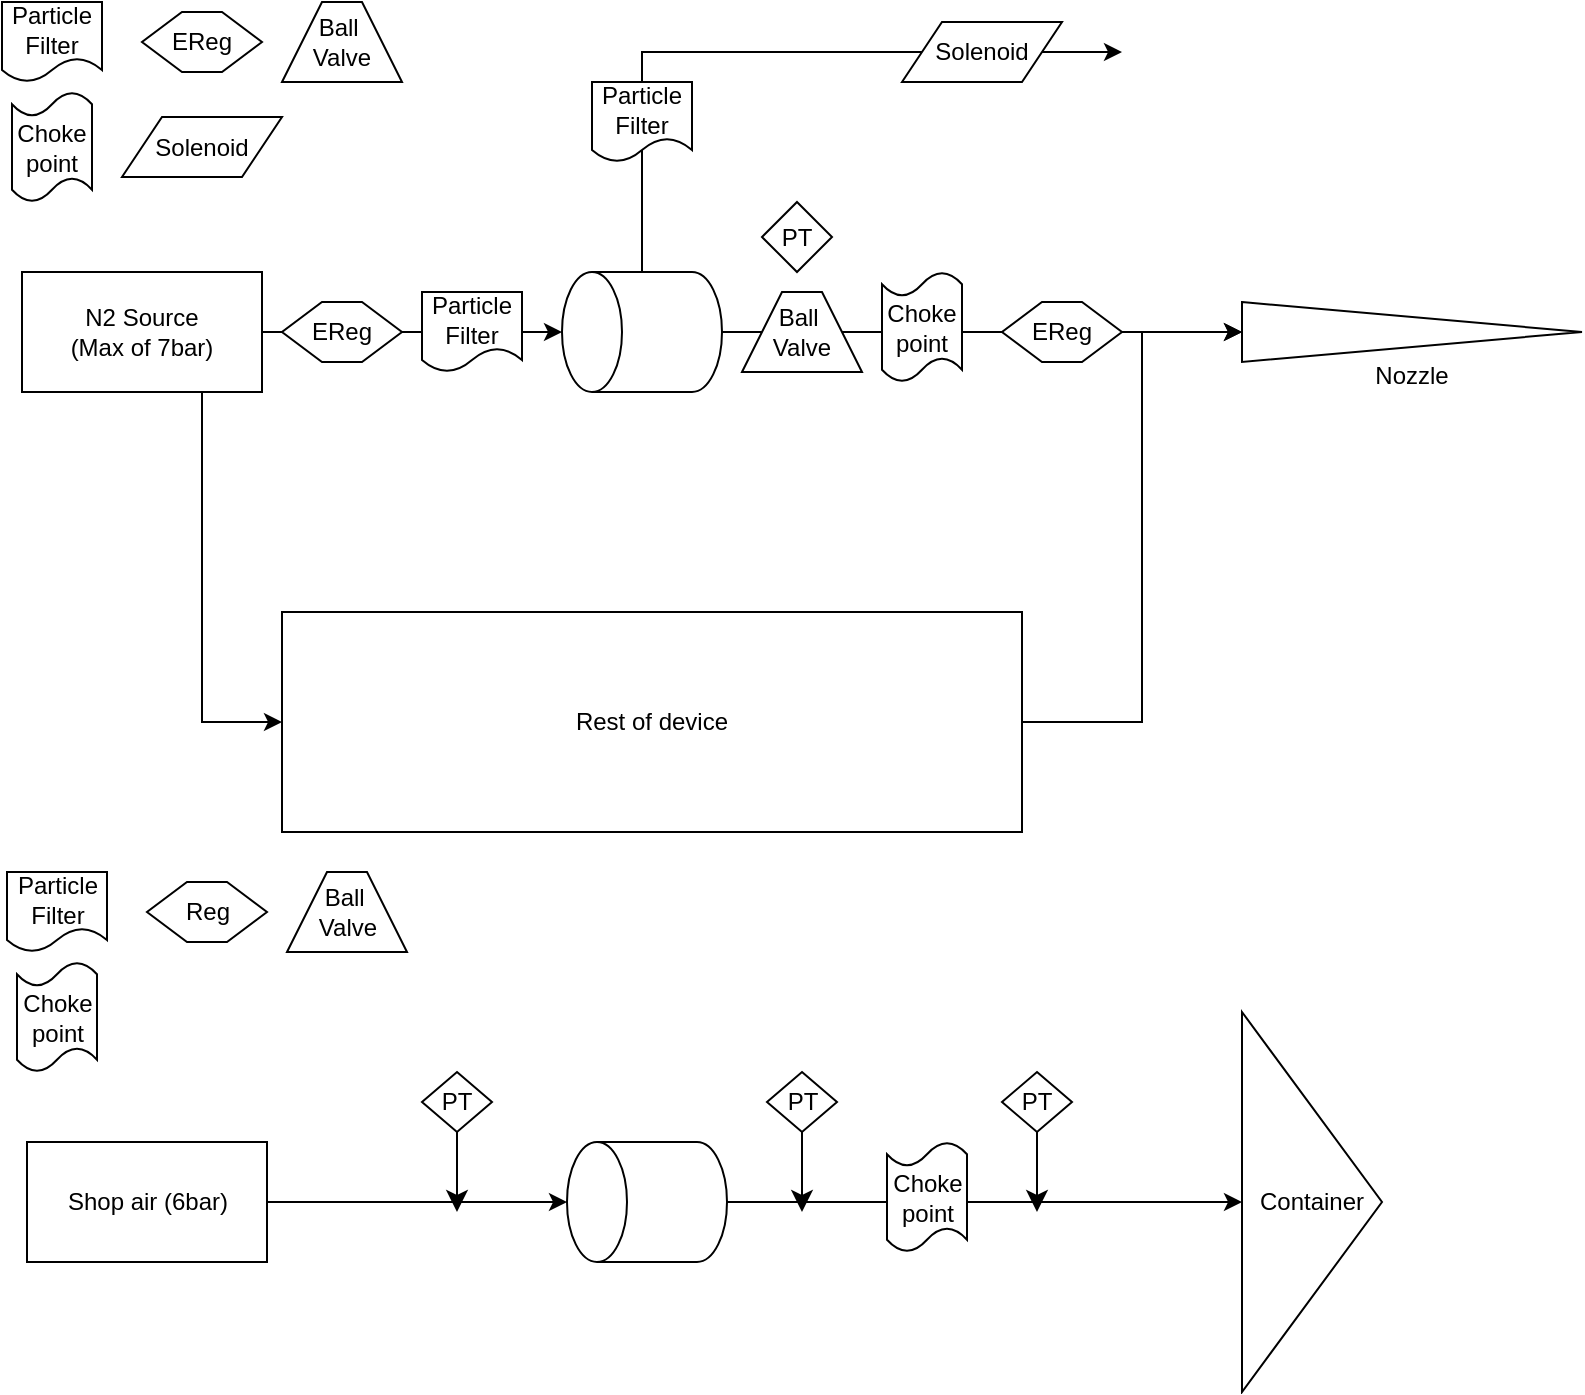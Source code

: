 <mxfile version="26.0.16">
  <diagram name="Page-1" id="koAt_1DJ4aizDEp0hSSp">
    <mxGraphModel dx="1674" dy="738" grid="1" gridSize="10" guides="1" tooltips="1" connect="1" arrows="1" fold="1" page="1" pageScale="1" pageWidth="827" pageHeight="1169" math="0" shadow="0">
      <root>
        <mxCell id="0" />
        <mxCell id="1" parent="0" />
        <mxCell id="gMn1Iu3mgwIx1v5ScUqv-10" style="edgeStyle=orthogonalEdgeStyle;rounded=0;orthogonalLoop=1;jettySize=auto;html=1;exitX=0.5;exitY=1;exitDx=0;exitDy=0;exitPerimeter=0;" parent="1" source="gMn1Iu3mgwIx1v5ScUqv-1" target="gMn1Iu3mgwIx1v5ScUqv-6" edge="1">
          <mxGeometry relative="1" as="geometry" />
        </mxCell>
        <mxCell id="gMn1Iu3mgwIx1v5ScUqv-14" style="edgeStyle=orthogonalEdgeStyle;rounded=0;orthogonalLoop=1;jettySize=auto;html=1;exitX=1;exitY=0.5;exitDx=0;exitDy=0;exitPerimeter=0;" parent="1" source="gMn1Iu3mgwIx1v5ScUqv-1" edge="1">
          <mxGeometry relative="1" as="geometry">
            <mxPoint x="570" y="30" as="targetPoint" />
            <Array as="points">
              <mxPoint x="330" y="30" />
            </Array>
          </mxGeometry>
        </mxCell>
        <mxCell id="gMn1Iu3mgwIx1v5ScUqv-1" value="" style="shape=cylinder3;whiteSpace=wrap;html=1;boundedLbl=1;backgroundOutline=1;size=15;rotation=-90;" parent="1" vertex="1">
          <mxGeometry x="300" y="130" width="60" height="80" as="geometry" />
        </mxCell>
        <mxCell id="gMn1Iu3mgwIx1v5ScUqv-5" value="N2 Source&lt;div&gt;(Max of 7bar)&lt;/div&gt;" style="rounded=0;whiteSpace=wrap;html=1;" parent="1" vertex="1">
          <mxGeometry x="20" y="140" width="120" height="60" as="geometry" />
        </mxCell>
        <mxCell id="gMn1Iu3mgwIx1v5ScUqv-6" value="&lt;div&gt;&lt;br&gt;&lt;/div&gt;&lt;div&gt;&lt;br&gt;&lt;/div&gt;&lt;div&gt;&lt;br&gt;&lt;/div&gt;&lt;div&gt;&lt;br&gt;&lt;/div&gt;&lt;div&gt;Nozzle&lt;/div&gt;&lt;div&gt;&lt;br&gt;&lt;/div&gt;" style="triangle;whiteSpace=wrap;html=1;" parent="1" vertex="1">
          <mxGeometry x="630" y="155" width="170" height="30" as="geometry" />
        </mxCell>
        <mxCell id="gMn1Iu3mgwIx1v5ScUqv-11" style="edgeStyle=orthogonalEdgeStyle;rounded=0;orthogonalLoop=1;jettySize=auto;html=1;exitX=1;exitY=0.5;exitDx=0;exitDy=0;" parent="1" source="gMn1Iu3mgwIx1v5ScUqv-8" edge="1">
          <mxGeometry relative="1" as="geometry">
            <mxPoint x="630.0" y="170" as="targetPoint" />
            <Array as="points">
              <mxPoint x="580" y="365" />
              <mxPoint x="580" y="170" />
            </Array>
          </mxGeometry>
        </mxCell>
        <mxCell id="gMn1Iu3mgwIx1v5ScUqv-8" value="Rest of device" style="rounded=0;whiteSpace=wrap;html=1;" parent="1" vertex="1">
          <mxGeometry x="150" y="310" width="370" height="110" as="geometry" />
        </mxCell>
        <mxCell id="gMn1Iu3mgwIx1v5ScUqv-9" style="edgeStyle=orthogonalEdgeStyle;rounded=0;orthogonalLoop=1;jettySize=auto;html=1;exitX=1;exitY=0.5;exitDx=0;exitDy=0;entryX=0.5;entryY=0;entryDx=0;entryDy=0;entryPerimeter=0;" parent="1" source="gMn1Iu3mgwIx1v5ScUqv-5" target="gMn1Iu3mgwIx1v5ScUqv-1" edge="1">
          <mxGeometry relative="1" as="geometry" />
        </mxCell>
        <mxCell id="gMn1Iu3mgwIx1v5ScUqv-12" value="EReg" style="shape=hexagon;perimeter=hexagonPerimeter2;whiteSpace=wrap;html=1;fixedSize=1;" parent="1" vertex="1">
          <mxGeometry x="80" y="10" width="60" height="30" as="geometry" />
        </mxCell>
        <mxCell id="gMn1Iu3mgwIx1v5ScUqv-13" style="edgeStyle=orthogonalEdgeStyle;rounded=0;orthogonalLoop=1;jettySize=auto;html=1;exitX=0.75;exitY=1;exitDx=0;exitDy=0;entryX=0;entryY=0.5;entryDx=0;entryDy=0;" parent="1" source="gMn1Iu3mgwIx1v5ScUqv-5" target="gMn1Iu3mgwIx1v5ScUqv-8" edge="1">
          <mxGeometry relative="1" as="geometry">
            <Array as="points">
              <mxPoint x="110" y="365" />
            </Array>
          </mxGeometry>
        </mxCell>
        <mxCell id="gMn1Iu3mgwIx1v5ScUqv-16" value="Solenoid" style="shape=parallelogram;perimeter=parallelogramPerimeter;whiteSpace=wrap;html=1;fixedSize=1;" parent="1" vertex="1">
          <mxGeometry x="70" y="62.5" width="80" height="30" as="geometry" />
        </mxCell>
        <mxCell id="gMn1Iu3mgwIx1v5ScUqv-17" value="Solenoid" style="shape=parallelogram;perimeter=parallelogramPerimeter;whiteSpace=wrap;html=1;fixedSize=1;" parent="1" vertex="1">
          <mxGeometry x="460" y="15" width="80" height="30" as="geometry" />
        </mxCell>
        <mxCell id="gMn1Iu3mgwIx1v5ScUqv-18" value="Particle Filter" style="shape=document;whiteSpace=wrap;html=1;boundedLbl=1;" parent="1" vertex="1">
          <mxGeometry x="305" y="45" width="50" height="40" as="geometry" />
        </mxCell>
        <mxCell id="gMn1Iu3mgwIx1v5ScUqv-21" value="EReg" style="shape=hexagon;perimeter=hexagonPerimeter2;whiteSpace=wrap;html=1;fixedSize=1;" parent="1" vertex="1">
          <mxGeometry x="150" y="155" width="60" height="30" as="geometry" />
        </mxCell>
        <mxCell id="gMn1Iu3mgwIx1v5ScUqv-22" value="EReg" style="shape=hexagon;perimeter=hexagonPerimeter2;whiteSpace=wrap;html=1;fixedSize=1;" parent="1" vertex="1">
          <mxGeometry x="510" y="155" width="60" height="30" as="geometry" />
        </mxCell>
        <mxCell id="gMn1Iu3mgwIx1v5ScUqv-24" value="Particle Filter" style="shape=document;whiteSpace=wrap;html=1;boundedLbl=1;" parent="1" vertex="1">
          <mxGeometry x="10" y="5" width="50" height="40" as="geometry" />
        </mxCell>
        <mxCell id="gMn1Iu3mgwIx1v5ScUqv-25" value="Particle Filter" style="shape=document;whiteSpace=wrap;html=1;boundedLbl=1;" parent="1" vertex="1">
          <mxGeometry x="220" y="150" width="50" height="40" as="geometry" />
        </mxCell>
        <mxCell id="gMn1Iu3mgwIx1v5ScUqv-26" value="Choke point" style="shape=tape;whiteSpace=wrap;html=1;size=0.222;" parent="1" vertex="1">
          <mxGeometry x="15" y="50" width="40" height="55" as="geometry" />
        </mxCell>
        <mxCell id="gMn1Iu3mgwIx1v5ScUqv-31" value="Choke point" style="shape=tape;whiteSpace=wrap;html=1;size=0.222;" parent="1" vertex="1">
          <mxGeometry x="450" y="140" width="40" height="55" as="geometry" />
        </mxCell>
        <mxCell id="gMn1Iu3mgwIx1v5ScUqv-35" value="Ball&amp;nbsp;&lt;div&gt;Valve&lt;/div&gt;" style="shape=trapezoid;perimeter=trapezoidPerimeter;whiteSpace=wrap;html=1;fixedSize=1;" parent="1" vertex="1">
          <mxGeometry x="150" y="5" width="60" height="40" as="geometry" />
        </mxCell>
        <mxCell id="gMn1Iu3mgwIx1v5ScUqv-36" value="Ball&amp;nbsp;&lt;div&gt;Valve&lt;/div&gt;" style="shape=trapezoid;perimeter=trapezoidPerimeter;whiteSpace=wrap;html=1;fixedSize=1;" parent="1" vertex="1">
          <mxGeometry x="380" y="150" width="60" height="40" as="geometry" />
        </mxCell>
        <mxCell id="0Xus20Z5ZAyfjVPvp_kh-1" value="PT" style="rhombus;whiteSpace=wrap;html=1;" parent="1" vertex="1">
          <mxGeometry x="390" y="105" width="35" height="35" as="geometry" />
        </mxCell>
        <mxCell id="0Xus20Z5ZAyfjVPvp_kh-2" style="edgeStyle=orthogonalEdgeStyle;rounded=0;orthogonalLoop=1;jettySize=auto;html=1;exitX=0.5;exitY=1;exitDx=0;exitDy=0;exitPerimeter=0;" parent="1" source="0Xus20Z5ZAyfjVPvp_kh-4" target="0Xus20Z5ZAyfjVPvp_kh-6" edge="1">
          <mxGeometry relative="1" as="geometry" />
        </mxCell>
        <mxCell id="0Xus20Z5ZAyfjVPvp_kh-4" value="" style="shape=cylinder3;whiteSpace=wrap;html=1;boundedLbl=1;backgroundOutline=1;size=15;rotation=-90;" parent="1" vertex="1">
          <mxGeometry x="302.5" y="565" width="60" height="80" as="geometry" />
        </mxCell>
        <mxCell id="0Xus20Z5ZAyfjVPvp_kh-5" value="&lt;div&gt;Shop air (6bar)&lt;/div&gt;" style="rounded=0;whiteSpace=wrap;html=1;" parent="1" vertex="1">
          <mxGeometry x="22.5" y="575" width="120" height="60" as="geometry" />
        </mxCell>
        <mxCell id="0Xus20Z5ZAyfjVPvp_kh-6" value="Container" style="triangle;whiteSpace=wrap;html=1;" parent="1" vertex="1">
          <mxGeometry x="630" y="510" width="70" height="190" as="geometry" />
        </mxCell>
        <mxCell id="0Xus20Z5ZAyfjVPvp_kh-9" style="edgeStyle=orthogonalEdgeStyle;rounded=0;orthogonalLoop=1;jettySize=auto;html=1;exitX=1;exitY=0.5;exitDx=0;exitDy=0;entryX=0.5;entryY=0;entryDx=0;entryDy=0;entryPerimeter=0;" parent="1" source="0Xus20Z5ZAyfjVPvp_kh-5" target="0Xus20Z5ZAyfjVPvp_kh-4" edge="1">
          <mxGeometry relative="1" as="geometry" />
        </mxCell>
        <mxCell id="0Xus20Z5ZAyfjVPvp_kh-10" value="Reg" style="shape=hexagon;perimeter=hexagonPerimeter2;whiteSpace=wrap;html=1;fixedSize=1;" parent="1" vertex="1">
          <mxGeometry x="82.5" y="445" width="60" height="30" as="geometry" />
        </mxCell>
        <mxCell id="0Xus20Z5ZAyfjVPvp_kh-17" value="Particle Filter" style="shape=document;whiteSpace=wrap;html=1;boundedLbl=1;" parent="1" vertex="1">
          <mxGeometry x="12.5" y="440" width="50" height="40" as="geometry" />
        </mxCell>
        <mxCell id="0Xus20Z5ZAyfjVPvp_kh-19" value="Choke point" style="shape=tape;whiteSpace=wrap;html=1;size=0.222;" parent="1" vertex="1">
          <mxGeometry x="17.5" y="485" width="40" height="55" as="geometry" />
        </mxCell>
        <mxCell id="0Xus20Z5ZAyfjVPvp_kh-20" value="Choke point" style="shape=tape;whiteSpace=wrap;html=1;size=0.222;" parent="1" vertex="1">
          <mxGeometry x="452.5" y="575" width="40" height="55" as="geometry" />
        </mxCell>
        <mxCell id="0Xus20Z5ZAyfjVPvp_kh-21" value="Ball&amp;nbsp;&lt;div&gt;Valve&lt;/div&gt;" style="shape=trapezoid;perimeter=trapezoidPerimeter;whiteSpace=wrap;html=1;fixedSize=1;" parent="1" vertex="1">
          <mxGeometry x="152.5" y="440" width="60" height="40" as="geometry" />
        </mxCell>
        <mxCell id="0Xus20Z5ZAyfjVPvp_kh-24" style="edgeStyle=none;curved=1;rounded=0;orthogonalLoop=1;jettySize=auto;html=1;fontSize=12;startSize=8;endSize=8;" parent="1" source="0Xus20Z5ZAyfjVPvp_kh-23" edge="1">
          <mxGeometry relative="1" as="geometry">
            <mxPoint x="410" y="610" as="targetPoint" />
          </mxGeometry>
        </mxCell>
        <mxCell id="0Xus20Z5ZAyfjVPvp_kh-23" value="PT" style="rhombus;whiteSpace=wrap;html=1;" parent="1" vertex="1">
          <mxGeometry x="392.5" y="540" width="35" height="30" as="geometry" />
        </mxCell>
        <mxCell id="0Xus20Z5ZAyfjVPvp_kh-25" style="edgeStyle=none;curved=1;rounded=0;orthogonalLoop=1;jettySize=auto;html=1;fontSize=12;startSize=8;endSize=8;" parent="1" source="0Xus20Z5ZAyfjVPvp_kh-26" edge="1">
          <mxGeometry relative="1" as="geometry">
            <mxPoint x="237.5" y="610" as="targetPoint" />
          </mxGeometry>
        </mxCell>
        <mxCell id="0Xus20Z5ZAyfjVPvp_kh-26" value="PT" style="rhombus;whiteSpace=wrap;html=1;" parent="1" vertex="1">
          <mxGeometry x="220" y="540" width="35" height="30" as="geometry" />
        </mxCell>
        <mxCell id="0Xus20Z5ZAyfjVPvp_kh-27" style="edgeStyle=none;curved=1;rounded=0;orthogonalLoop=1;jettySize=auto;html=1;fontSize=12;startSize=8;endSize=8;" parent="1" source="0Xus20Z5ZAyfjVPvp_kh-28" edge="1">
          <mxGeometry relative="1" as="geometry">
            <mxPoint x="527.5" y="610" as="targetPoint" />
          </mxGeometry>
        </mxCell>
        <mxCell id="0Xus20Z5ZAyfjVPvp_kh-28" value="PT" style="rhombus;whiteSpace=wrap;html=1;" parent="1" vertex="1">
          <mxGeometry x="510" y="540" width="35" height="30" as="geometry" />
        </mxCell>
      </root>
    </mxGraphModel>
  </diagram>
</mxfile>
